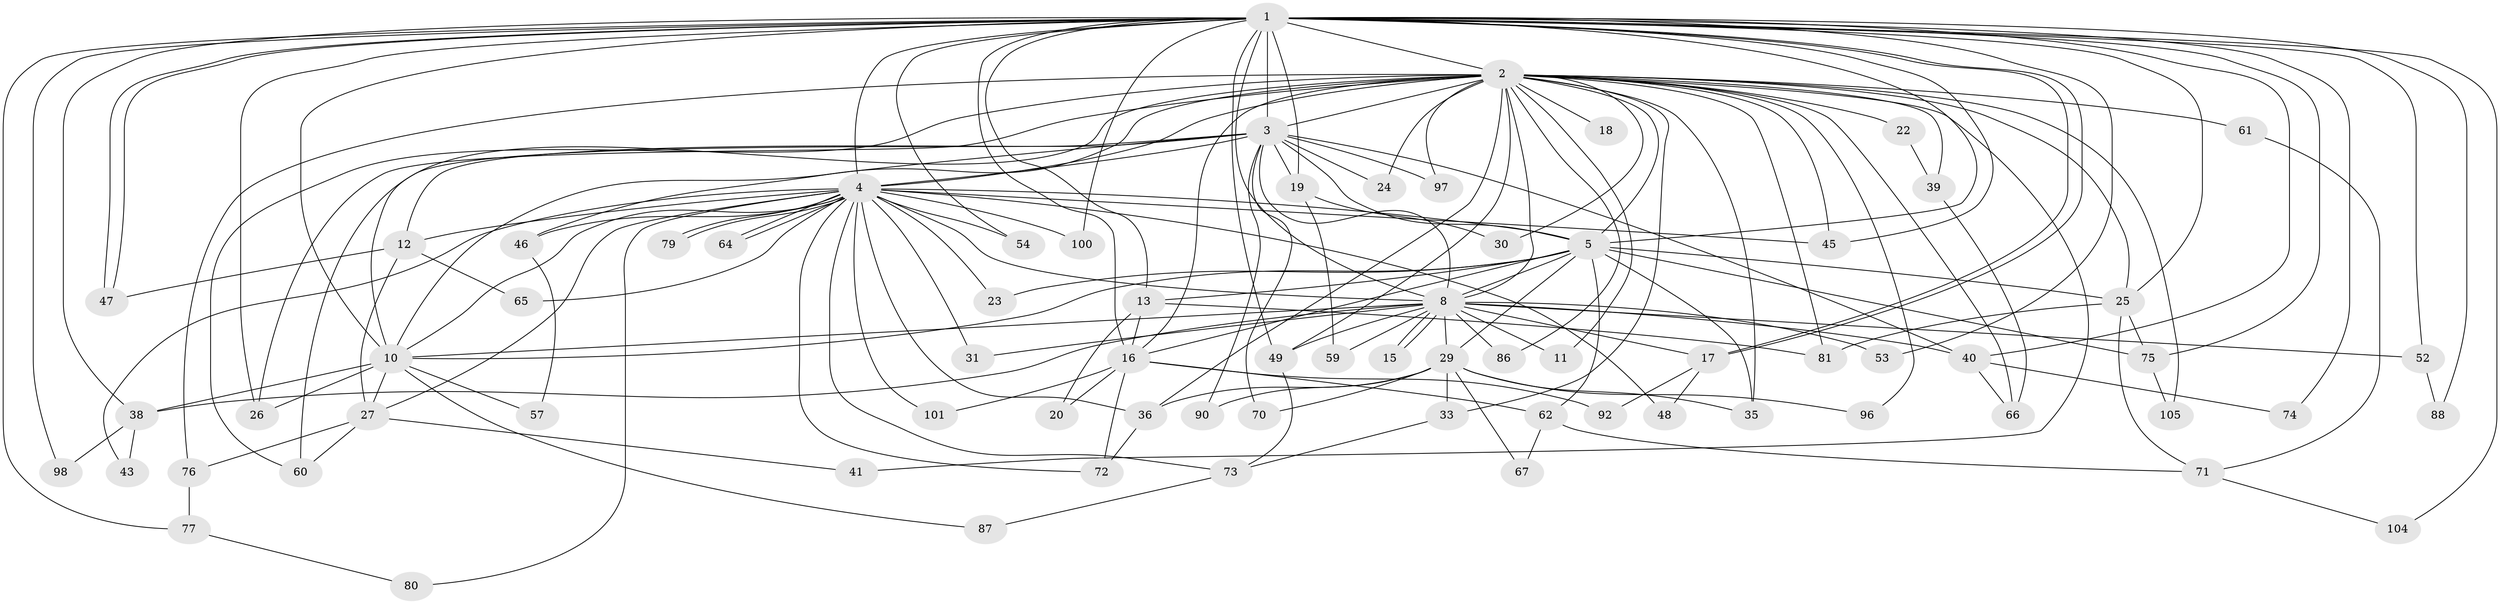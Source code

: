 // original degree distribution, {21: 0.009433962264150943, 28: 0.009433962264150943, 15: 0.009433962264150943, 30: 0.009433962264150943, 18: 0.009433962264150943, 20: 0.009433962264150943, 13: 0.009433962264150943, 24: 0.009433962264150943, 22: 0.009433962264150943, 14: 0.009433962264150943, 3: 0.2358490566037736, 4: 0.07547169811320754, 5: 0.0660377358490566, 2: 0.5, 9: 0.009433962264150943, 6: 0.018867924528301886}
// Generated by graph-tools (version 1.1) at 2025/10/02/27/25 16:10:58]
// undirected, 73 vertices, 170 edges
graph export_dot {
graph [start="1"]
  node [color=gray90,style=filled];
  1 [super="+9"];
  2 [super="+6"];
  3 [super="+42"];
  4 [super="+7"];
  5 [super="+34"];
  8 [super="+103"];
  10 [super="+14"];
  11 [super="+21"];
  12 [super="+28"];
  13 [super="+32"];
  15;
  16 [super="+51"];
  17 [super="+95"];
  18;
  19 [super="+89"];
  20;
  22;
  23;
  24;
  25 [super="+50"];
  26 [super="+78"];
  27 [super="+44"];
  29 [super="+37"];
  30;
  31;
  33;
  35 [super="+99"];
  36;
  38 [super="+58"];
  39 [super="+84"];
  40 [super="+102"];
  41;
  43;
  45 [super="+68"];
  46;
  47 [super="+55"];
  48 [super="+63"];
  49 [super="+56"];
  52;
  53;
  54 [super="+69"];
  57;
  59;
  60 [super="+82"];
  61 [super="+83"];
  62;
  64;
  65;
  66;
  67;
  70;
  71;
  72 [super="+85"];
  73 [super="+106"];
  74;
  75 [super="+91"];
  76;
  77;
  79 [super="+94"];
  80;
  81 [super="+93"];
  86;
  87;
  88;
  90;
  92;
  96;
  97;
  98;
  100;
  101;
  104;
  105;
  1 -- 2 [weight=4];
  1 -- 3 [weight=2];
  1 -- 4 [weight=4];
  1 -- 5 [weight=2];
  1 -- 8 [weight=3];
  1 -- 10 [weight=2];
  1 -- 17;
  1 -- 17;
  1 -- 19 [weight=2];
  1 -- 47;
  1 -- 47;
  1 -- 74;
  1 -- 77;
  1 -- 100;
  1 -- 75;
  1 -- 13;
  1 -- 16;
  1 -- 88;
  1 -- 25;
  1 -- 98;
  1 -- 38;
  1 -- 40;
  1 -- 104;
  1 -- 45;
  1 -- 49;
  1 -- 52;
  1 -- 53;
  1 -- 54;
  1 -- 26;
  2 -- 3 [weight=2];
  2 -- 4 [weight=4];
  2 -- 5 [weight=2];
  2 -- 8 [weight=2];
  2 -- 10 [weight=3];
  2 -- 11 [weight=2];
  2 -- 16;
  2 -- 18 [weight=2];
  2 -- 22 [weight=2];
  2 -- 24;
  2 -- 33;
  2 -- 35;
  2 -- 36;
  2 -- 39;
  2 -- 41;
  2 -- 46;
  2 -- 76;
  2 -- 81;
  2 -- 96;
  2 -- 97;
  2 -- 49;
  2 -- 66;
  2 -- 86;
  2 -- 25;
  2 -- 26;
  2 -- 30;
  2 -- 105;
  2 -- 61;
  2 -- 45;
  2 -- 60;
  3 -- 4 [weight=2];
  3 -- 5;
  3 -- 8;
  3 -- 10;
  3 -- 12;
  3 -- 19;
  3 -- 24;
  3 -- 60;
  3 -- 97;
  3 -- 40;
  3 -- 90;
  3 -- 70;
  4 -- 5 [weight=3];
  4 -- 8 [weight=2];
  4 -- 10 [weight=2];
  4 -- 12 [weight=2];
  4 -- 23;
  4 -- 31;
  4 -- 36;
  4 -- 43;
  4 -- 45;
  4 -- 48 [weight=2];
  4 -- 54 [weight=2];
  4 -- 64;
  4 -- 64;
  4 -- 65;
  4 -- 72;
  4 -- 73;
  4 -- 79 [weight=2];
  4 -- 79;
  4 -- 100;
  4 -- 101;
  4 -- 46;
  4 -- 80;
  4 -- 27;
  5 -- 8;
  5 -- 10;
  5 -- 13;
  5 -- 23;
  5 -- 29;
  5 -- 62;
  5 -- 75;
  5 -- 16;
  5 -- 25;
  5 -- 35;
  8 -- 10;
  8 -- 11;
  8 -- 15;
  8 -- 15;
  8 -- 29;
  8 -- 31;
  8 -- 38;
  8 -- 40 [weight=2];
  8 -- 49;
  8 -- 52;
  8 -- 53;
  8 -- 59;
  8 -- 86;
  8 -- 17;
  10 -- 27;
  10 -- 57;
  10 -- 87;
  10 -- 26;
  10 -- 38;
  12 -- 65;
  12 -- 27;
  12 -- 47;
  13 -- 20;
  13 -- 81;
  13 -- 16;
  16 -- 20;
  16 -- 62;
  16 -- 72;
  16 -- 92;
  16 -- 101;
  17 -- 48;
  17 -- 92;
  19 -- 30;
  19 -- 59;
  22 -- 39;
  25 -- 81;
  25 -- 71;
  25 -- 75;
  27 -- 41;
  27 -- 60;
  27 -- 76;
  29 -- 33;
  29 -- 35;
  29 -- 96;
  29 -- 67;
  29 -- 36;
  29 -- 70;
  29 -- 90;
  33 -- 73;
  36 -- 72;
  38 -- 43;
  38 -- 98;
  39 -- 66;
  40 -- 66;
  40 -- 74;
  46 -- 57;
  49 -- 73;
  52 -- 88;
  61 -- 71;
  62 -- 67;
  62 -- 71;
  71 -- 104;
  73 -- 87;
  75 -- 105;
  76 -- 77;
  77 -- 80;
}

